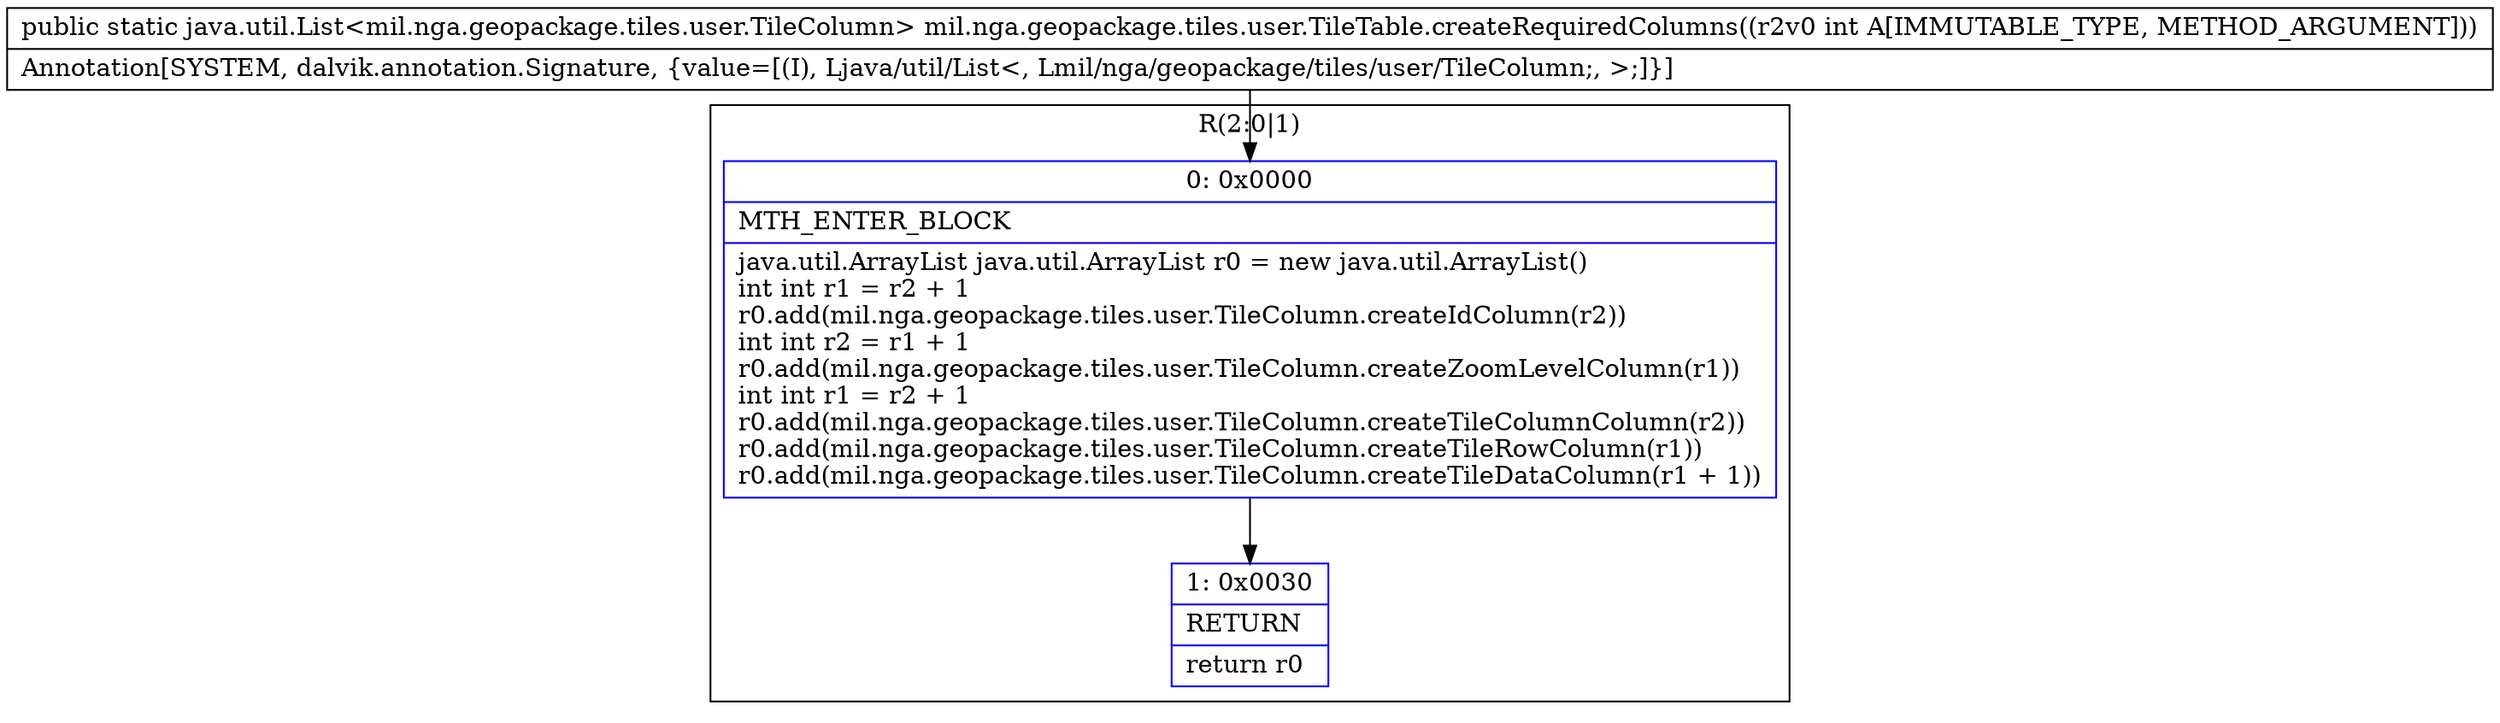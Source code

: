 digraph "CFG formil.nga.geopackage.tiles.user.TileTable.createRequiredColumns(I)Ljava\/util\/List;" {
subgraph cluster_Region_1264236066 {
label = "R(2:0|1)";
node [shape=record,color=blue];
Node_0 [shape=record,label="{0\:\ 0x0000|MTH_ENTER_BLOCK\l|java.util.ArrayList java.util.ArrayList r0 = new java.util.ArrayList()\lint int r1 = r2 + 1\lr0.add(mil.nga.geopackage.tiles.user.TileColumn.createIdColumn(r2))\lint int r2 = r1 + 1\lr0.add(mil.nga.geopackage.tiles.user.TileColumn.createZoomLevelColumn(r1))\lint int r1 = r2 + 1\lr0.add(mil.nga.geopackage.tiles.user.TileColumn.createTileColumnColumn(r2))\lr0.add(mil.nga.geopackage.tiles.user.TileColumn.createTileRowColumn(r1))\lr0.add(mil.nga.geopackage.tiles.user.TileColumn.createTileDataColumn(r1 + 1))\l}"];
Node_1 [shape=record,label="{1\:\ 0x0030|RETURN\l|return r0\l}"];
}
MethodNode[shape=record,label="{public static java.util.List\<mil.nga.geopackage.tiles.user.TileColumn\> mil.nga.geopackage.tiles.user.TileTable.createRequiredColumns((r2v0 int A[IMMUTABLE_TYPE, METHOD_ARGUMENT]))  | Annotation[SYSTEM, dalvik.annotation.Signature, \{value=[(I), Ljava\/util\/List\<, Lmil\/nga\/geopackage\/tiles\/user\/TileColumn;, \>;]\}]\l}"];
MethodNode -> Node_0;
Node_0 -> Node_1;
}

